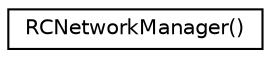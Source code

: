 digraph G
{
  edge [fontname="Helvetica",fontsize="10",labelfontname="Helvetica",labelfontsize="10"];
  node [fontname="Helvetica",fontsize="10",shape=record];
  rankdir="LR";
  Node1 [label="RCNetworkManager()",height=0.2,width=0.4,color="black", fillcolor="white", style="filled",URL="$interface_r_c_network_manager_07_08.html"];
}
